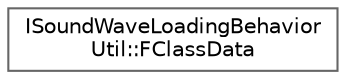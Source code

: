 digraph "Graphical Class Hierarchy"
{
 // INTERACTIVE_SVG=YES
 // LATEX_PDF_SIZE
  bgcolor="transparent";
  edge [fontname=Helvetica,fontsize=10,labelfontname=Helvetica,labelfontsize=10];
  node [fontname=Helvetica,fontsize=10,shape=box,height=0.2,width=0.4];
  rankdir="LR";
  Node0 [id="Node000000",label="ISoundWaveLoadingBehavior\lUtil::FClassData",height=0.2,width=0.4,color="grey40", fillcolor="white", style="filled",URL="$d1/d45/structISoundWaveLoadingBehaviorUtil_1_1FClassData.html",tooltip=" "];
}
